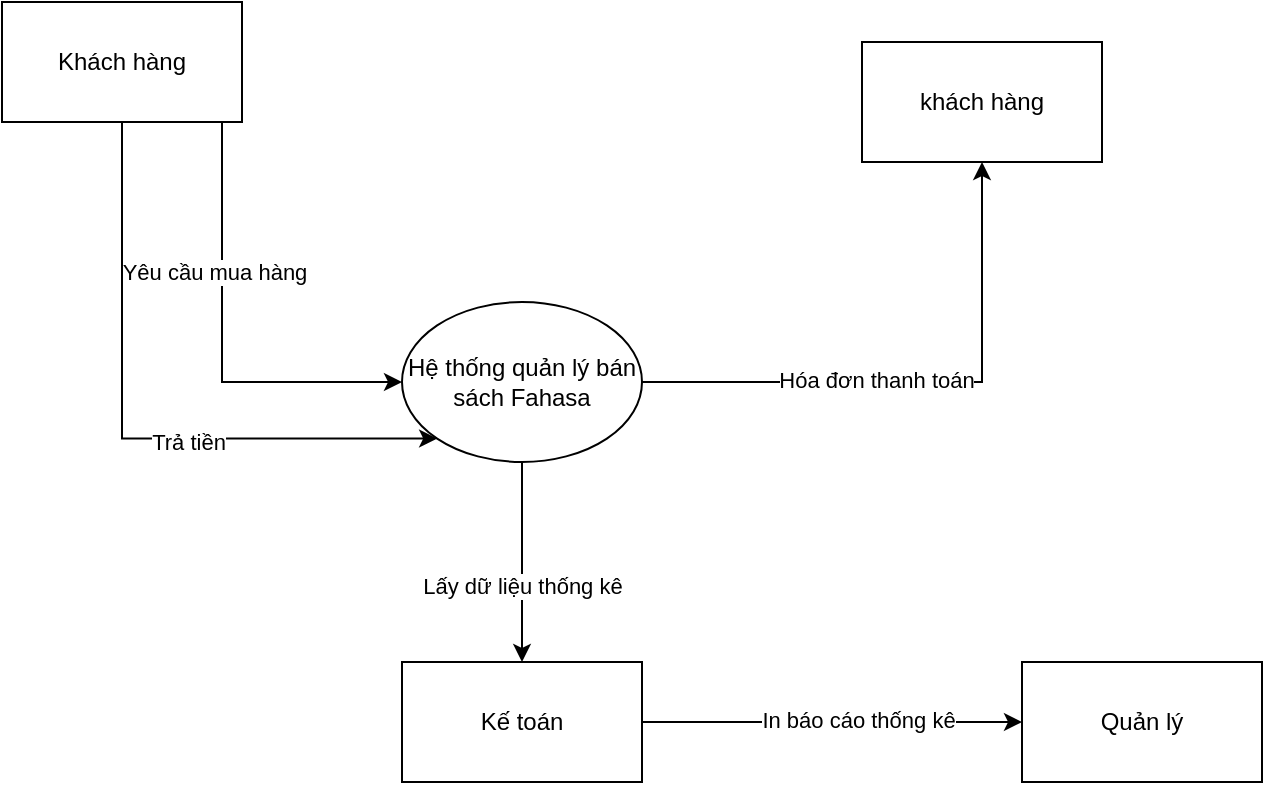 <mxfile version="15.7.3" type="github">
  <diagram id="-8K0fpGNTkBHRJWTZ__B" name="Page-1">
    <mxGraphModel dx="1038" dy="571" grid="1" gridSize="10" guides="1" tooltips="1" connect="1" arrows="1" fold="1" page="1" pageScale="1" pageWidth="827" pageHeight="1169" math="0" shadow="0">
      <root>
        <mxCell id="0" />
        <mxCell id="1" parent="0" />
        <mxCell id="rUA1K3dAvHHpZj48Ka4g-1" value="Hệ thống quản lý bán sách Fahasa" style="ellipse;whiteSpace=wrap;html=1;" vertex="1" parent="1">
          <mxGeometry x="310" y="320" width="120" height="80" as="geometry" />
        </mxCell>
        <mxCell id="rUA1K3dAvHHpZj48Ka4g-2" value="Khách hàng" style="rounded=0;whiteSpace=wrap;html=1;" vertex="1" parent="1">
          <mxGeometry x="110" y="170" width="120" height="60" as="geometry" />
        </mxCell>
        <mxCell id="rUA1K3dAvHHpZj48Ka4g-3" value="khách hàng" style="rounded=0;whiteSpace=wrap;html=1;" vertex="1" parent="1">
          <mxGeometry x="540" y="190" width="120" height="60" as="geometry" />
        </mxCell>
        <mxCell id="rUA1K3dAvHHpZj48Ka4g-4" value="Quản lý" style="rounded=0;whiteSpace=wrap;html=1;" vertex="1" parent="1">
          <mxGeometry x="620" y="500" width="120" height="60" as="geometry" />
        </mxCell>
        <mxCell id="rUA1K3dAvHHpZj48Ka4g-5" value="Kế toán" style="rounded=0;whiteSpace=wrap;html=1;" vertex="1" parent="1">
          <mxGeometry x="310" y="500" width="120" height="60" as="geometry" />
        </mxCell>
        <mxCell id="rUA1K3dAvHHpZj48Ka4g-6" value="" style="edgeStyle=segmentEdgeStyle;endArrow=classic;html=1;rounded=0;entryX=0;entryY=0.5;entryDx=0;entryDy=0;" edge="1" parent="1" target="rUA1K3dAvHHpZj48Ka4g-1">
          <mxGeometry width="50" height="50" relative="1" as="geometry">
            <mxPoint x="220" y="230" as="sourcePoint" />
            <mxPoint x="330" y="360" as="targetPoint" />
            <Array as="points">
              <mxPoint x="220" y="230" />
              <mxPoint x="220" y="360" />
            </Array>
          </mxGeometry>
        </mxCell>
        <mxCell id="rUA1K3dAvHHpZj48Ka4g-10" value="Yêu cầu mua hàng" style="edgeLabel;html=1;align=center;verticalAlign=middle;resizable=0;points=[];" vertex="1" connectable="0" parent="rUA1K3dAvHHpZj48Ka4g-6">
          <mxGeometry x="-0.322" y="-4" relative="1" as="geometry">
            <mxPoint as="offset" />
          </mxGeometry>
        </mxCell>
        <mxCell id="rUA1K3dAvHHpZj48Ka4g-11" value="" style="edgeStyle=segmentEdgeStyle;endArrow=classic;html=1;rounded=0;entryX=0.5;entryY=1;entryDx=0;entryDy=0;exitX=1;exitY=0.5;exitDx=0;exitDy=0;" edge="1" parent="1" source="rUA1K3dAvHHpZj48Ka4g-1" target="rUA1K3dAvHHpZj48Ka4g-3">
          <mxGeometry width="50" height="50" relative="1" as="geometry">
            <mxPoint x="480" y="410" as="sourcePoint" />
            <mxPoint x="440" y="360" as="targetPoint" />
            <Array as="points">
              <mxPoint x="600" y="360" />
            </Array>
          </mxGeometry>
        </mxCell>
        <mxCell id="rUA1K3dAvHHpZj48Ka4g-12" value="Hóa đơn thanh toán" style="edgeLabel;html=1;align=center;verticalAlign=middle;resizable=0;points=[];" vertex="1" connectable="0" parent="rUA1K3dAvHHpZj48Ka4g-11">
          <mxGeometry x="-0.166" y="1" relative="1" as="geometry">
            <mxPoint as="offset" />
          </mxGeometry>
        </mxCell>
        <mxCell id="rUA1K3dAvHHpZj48Ka4g-13" value="" style="edgeStyle=segmentEdgeStyle;endArrow=classic;html=1;rounded=0;entryX=0;entryY=1;entryDx=0;entryDy=0;exitX=0.5;exitY=1;exitDx=0;exitDy=0;" edge="1" parent="1" source="rUA1K3dAvHHpZj48Ka4g-2" target="rUA1K3dAvHHpZj48Ka4g-1">
          <mxGeometry width="50" height="50" relative="1" as="geometry">
            <mxPoint x="40" y="380" as="sourcePoint" />
            <mxPoint x="90" y="330" as="targetPoint" />
            <Array as="points">
              <mxPoint x="170" y="388" />
            </Array>
          </mxGeometry>
        </mxCell>
        <mxCell id="rUA1K3dAvHHpZj48Ka4g-14" value="Trả tiền" style="edgeLabel;html=1;align=center;verticalAlign=middle;resizable=0;points=[];" vertex="1" connectable="0" parent="rUA1K3dAvHHpZj48Ka4g-13">
          <mxGeometry x="0.21" y="-1" relative="1" as="geometry">
            <mxPoint as="offset" />
          </mxGeometry>
        </mxCell>
        <mxCell id="rUA1K3dAvHHpZj48Ka4g-15" value="" style="endArrow=classic;html=1;rounded=0;exitX=0.5;exitY=1;exitDx=0;exitDy=0;entryX=0.5;entryY=0;entryDx=0;entryDy=0;" edge="1" parent="1" source="rUA1K3dAvHHpZj48Ka4g-1" target="rUA1K3dAvHHpZj48Ka4g-5">
          <mxGeometry width="50" height="50" relative="1" as="geometry">
            <mxPoint x="390" y="410" as="sourcePoint" />
            <mxPoint x="440" y="360" as="targetPoint" />
          </mxGeometry>
        </mxCell>
        <mxCell id="rUA1K3dAvHHpZj48Ka4g-16" value="Lấy dữ liệu thống kê" style="edgeLabel;html=1;align=center;verticalAlign=middle;resizable=0;points=[];" vertex="1" connectable="0" parent="rUA1K3dAvHHpZj48Ka4g-15">
          <mxGeometry x="0.228" relative="1" as="geometry">
            <mxPoint as="offset" />
          </mxGeometry>
        </mxCell>
        <mxCell id="rUA1K3dAvHHpZj48Ka4g-17" value="" style="endArrow=classic;html=1;rounded=0;exitX=1;exitY=0.5;exitDx=0;exitDy=0;entryX=0;entryY=0.5;entryDx=0;entryDy=0;" edge="1" parent="1" source="rUA1K3dAvHHpZj48Ka4g-5" target="rUA1K3dAvHHpZj48Ka4g-4">
          <mxGeometry width="50" height="50" relative="1" as="geometry">
            <mxPoint x="390" y="410" as="sourcePoint" />
            <mxPoint x="440" y="360" as="targetPoint" />
          </mxGeometry>
        </mxCell>
        <mxCell id="rUA1K3dAvHHpZj48Ka4g-19" value="In báo cáo thống kê" style="edgeLabel;html=1;align=center;verticalAlign=middle;resizable=0;points=[];" vertex="1" connectable="0" parent="rUA1K3dAvHHpZj48Ka4g-17">
          <mxGeometry x="0.137" y="1" relative="1" as="geometry">
            <mxPoint as="offset" />
          </mxGeometry>
        </mxCell>
      </root>
    </mxGraphModel>
  </diagram>
</mxfile>
